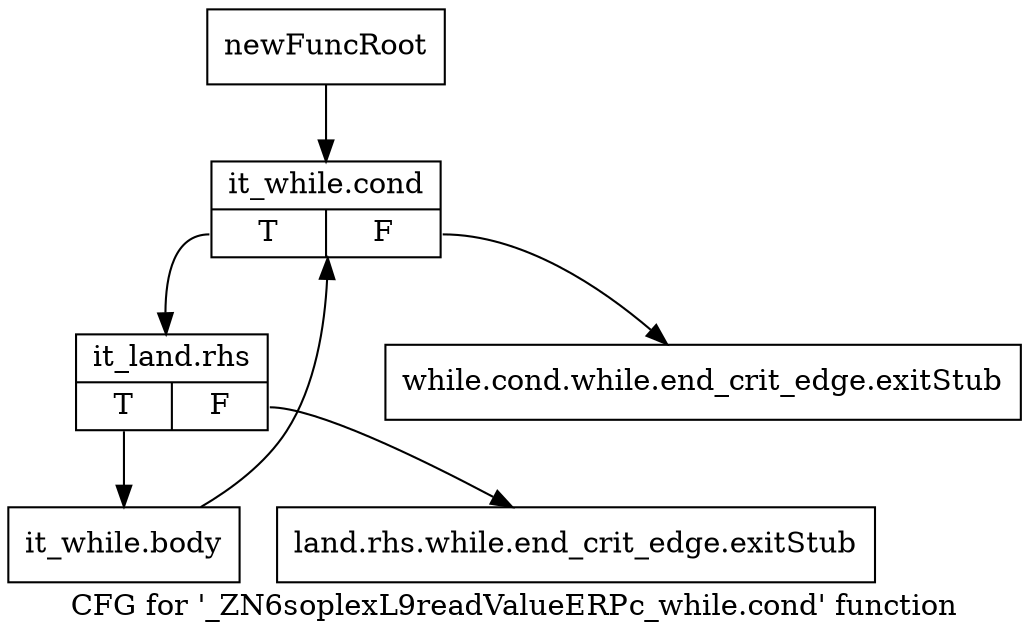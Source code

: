 digraph "CFG for '_ZN6soplexL9readValueERPc_while.cond' function" {
	label="CFG for '_ZN6soplexL9readValueERPc_while.cond' function";

	Node0x2df1030 [shape=record,label="{newFuncRoot}"];
	Node0x2df1030 -> Node0x2e4c510;
	Node0x2e4c470 [shape=record,label="{while.cond.while.end_crit_edge.exitStub}"];
	Node0x2e4c4c0 [shape=record,label="{land.rhs.while.end_crit_edge.exitStub}"];
	Node0x2e4c510 [shape=record,label="{it_while.cond|{<s0>T|<s1>F}}"];
	Node0x2e4c510:s0 -> Node0x2e4c560;
	Node0x2e4c510:s1 -> Node0x2e4c470;
	Node0x2e4c560 [shape=record,label="{it_land.rhs|{<s0>T|<s1>F}}"];
	Node0x2e4c560:s0 -> Node0x2e4c5b0;
	Node0x2e4c560:s1 -> Node0x2e4c4c0;
	Node0x2e4c5b0 [shape=record,label="{it_while.body}"];
	Node0x2e4c5b0 -> Node0x2e4c510;
}
